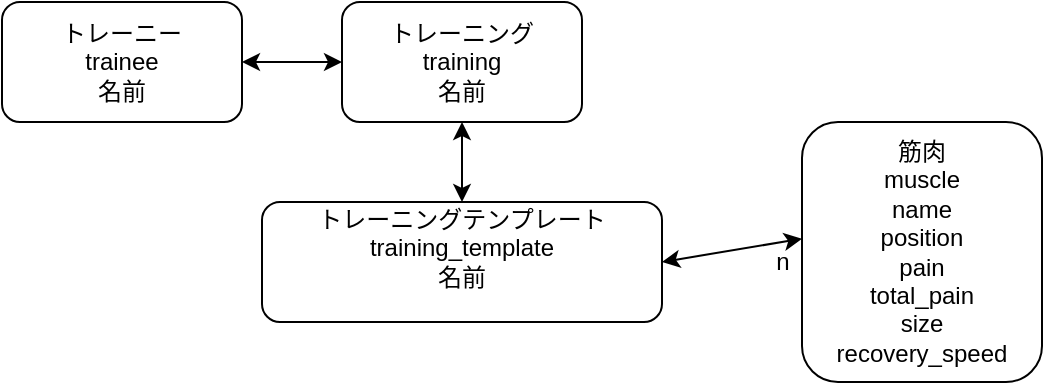 <mxfile>
    <diagram id="L6w2htdxH5lMVj6p9ggT" name="ページ1">
        <mxGraphModel dx="576" dy="594" grid="1" gridSize="10" guides="1" tooltips="1" connect="1" arrows="1" fold="1" page="1" pageScale="1" pageWidth="850" pageHeight="1100" math="0" shadow="0">
            <root>
                <mxCell id="0"/>
                <mxCell id="1" parent="0"/>
                <mxCell id="2" value="トレーニング&lt;br&gt;training&lt;br&gt;名前" style="rounded=1;whiteSpace=wrap;html=1;" parent="1" vertex="1">
                    <mxGeometry x="230" y="280" width="120" height="60" as="geometry"/>
                </mxCell>
                <mxCell id="3" value="トレーニー&lt;br&gt;trainee&lt;br&gt;名前&lt;br&gt;" style="rounded=1;whiteSpace=wrap;html=1;" parent="1" vertex="1">
                    <mxGeometry x="60" y="280" width="120" height="60" as="geometry"/>
                </mxCell>
                <mxCell id="4" value="筋肉&lt;br&gt;muscle&lt;br&gt;name&lt;br&gt;position&lt;br&gt;pain&lt;br&gt;total_pain&lt;br&gt;size&lt;br&gt;recovery_speed" style="rounded=1;whiteSpace=wrap;html=1;" parent="1" vertex="1">
                    <mxGeometry x="460" y="340" width="120" height="130" as="geometry"/>
                </mxCell>
                <mxCell id="6" value="" style="endArrow=classic;startArrow=classic;html=1;entryX=0;entryY=0.449;entryDx=0;entryDy=0;entryPerimeter=0;exitX=1;exitY=0.5;exitDx=0;exitDy=0;" parent="1" target="4" edge="1" source="8">
                    <mxGeometry width="50" height="50" relative="1" as="geometry">
                        <mxPoint x="350" y="310" as="sourcePoint"/>
                        <mxPoint x="400" y="260" as="targetPoint"/>
                    </mxGeometry>
                </mxCell>
                <mxCell id="7" value="" style="endArrow=classic;startArrow=classic;html=1;entryX=0;entryY=0.5;entryDx=0;entryDy=0;" parent="1" target="2" edge="1">
                    <mxGeometry width="50" height="50" relative="1" as="geometry">
                        <mxPoint x="180" y="310" as="sourcePoint"/>
                        <mxPoint x="230" y="260" as="targetPoint"/>
                    </mxGeometry>
                </mxCell>
                <mxCell id="8" value="トレーニングテンプレート&lt;br&gt;training_template&lt;br&gt;名前&lt;br&gt;&lt;br&gt;" style="rounded=1;whiteSpace=wrap;html=1;" vertex="1" parent="1">
                    <mxGeometry x="190" y="380" width="200" height="60" as="geometry"/>
                </mxCell>
                <mxCell id="9" value="" style="endArrow=classic;startArrow=classic;html=1;exitX=0.5;exitY=0;exitDx=0;exitDy=0;entryX=0.5;entryY=1;entryDx=0;entryDy=0;" edge="1" parent="1" source="8" target="2">
                    <mxGeometry width="50" height="50" relative="1" as="geometry">
                        <mxPoint x="270" y="320" as="sourcePoint"/>
                        <mxPoint x="320" y="270" as="targetPoint"/>
                    </mxGeometry>
                </mxCell>
                <mxCell id="11" value="" style="edgeStyle=none;html=1;" edge="1" parent="1" source="10" target="4">
                    <mxGeometry relative="1" as="geometry"/>
                </mxCell>
                <mxCell id="10" value="n" style="text;html=1;align=center;verticalAlign=middle;resizable=0;points=[];autosize=1;strokeColor=none;fillColor=none;" vertex="1" parent="1">
                    <mxGeometry x="440" y="400" width="20" height="20" as="geometry"/>
                </mxCell>
            </root>
        </mxGraphModel>
    </diagram>
</mxfile>